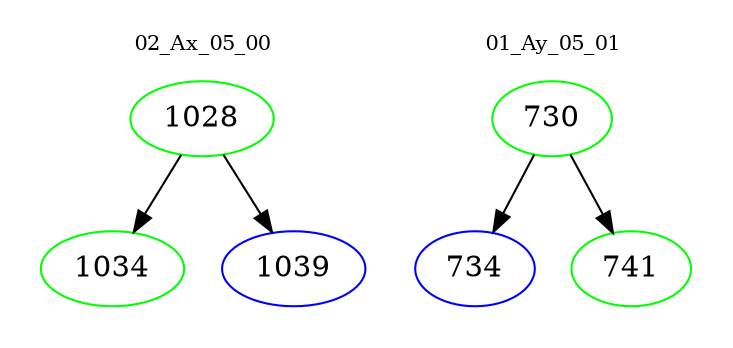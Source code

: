 digraph{
subgraph cluster_0 {
color = white
label = "02_Ax_05_00";
fontsize=10;
T0_1028 [label="1028", color="green"]
T0_1028 -> T0_1034 [color="black"]
T0_1034 [label="1034", color="green"]
T0_1028 -> T0_1039 [color="black"]
T0_1039 [label="1039", color="blue"]
}
subgraph cluster_1 {
color = white
label = "01_Ay_05_01";
fontsize=10;
T1_730 [label="730", color="green"]
T1_730 -> T1_734 [color="black"]
T1_734 [label="734", color="blue"]
T1_730 -> T1_741 [color="black"]
T1_741 [label="741", color="green"]
}
}
